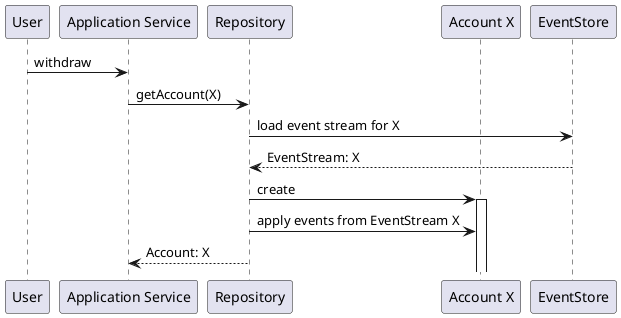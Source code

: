 @startuml

participant "User" as U
participant "Application Service" as AS
participant "Repository" as R
participant "Account X" as A
participant "EventStore" as ES

U -> AS: withdraw
AS -> R: getAccount(X)
R -> ES: load event stream for X
R <-- ES: EventStream: X
R ->  A: create
activate A
R -> A: apply events from EventStream X
R --> AS: Account: X

@enduml